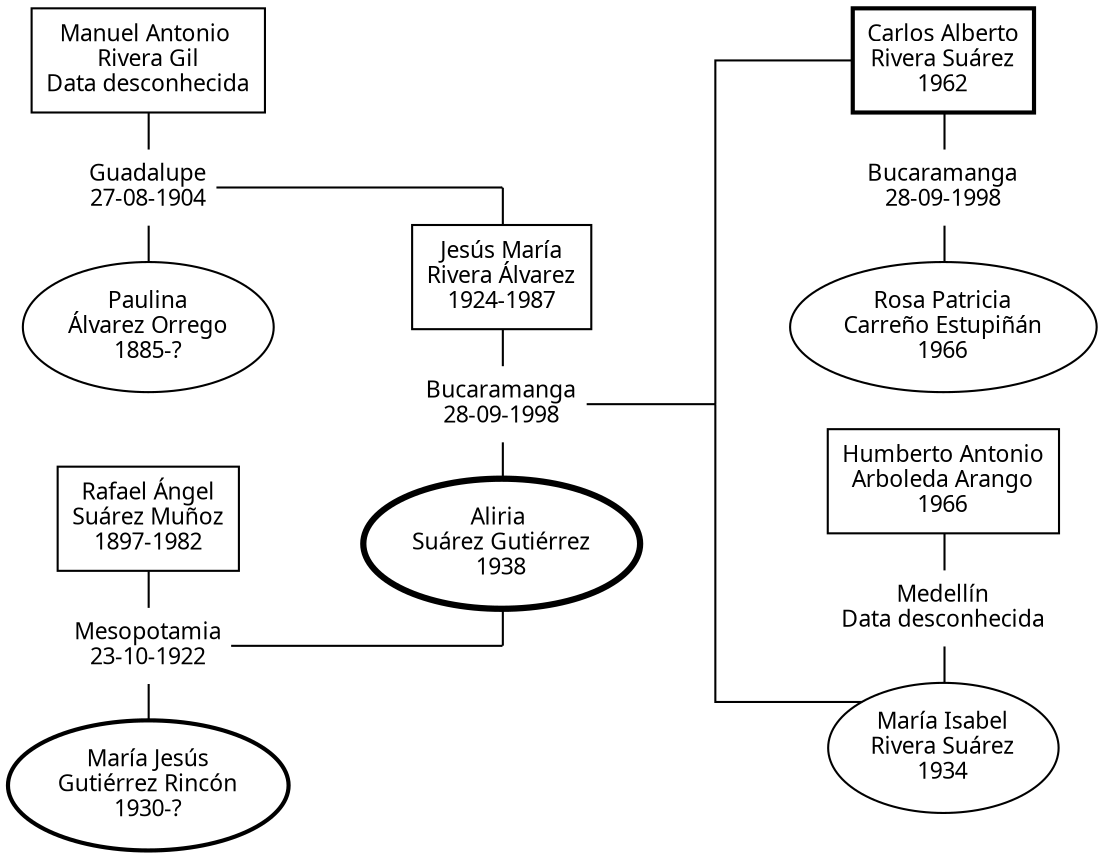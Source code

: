 digraph RiveraSuarez {
    compound=true;
    rankdir=LR
    splines=ortho;
    edge [dir=none];
    node [fontsize=11,fontname="Helvetic Neue LT Std", penwidth=1.0];

    subgraph Gparents {rank=same;
        // men
        node [shape=box, margin=0.1];
        Marg [label="Manuel Antonio \nRivera Gil\nData desconhecida"];
        Rasm [label="Rafael Ángel\nSuárez Muñoz\n1897-1982"];
        // women
        node [shape=oval, margin=0.05];
        Mjgr [penwidth=2.0, label="María Jesús\nGutiérrez Rincón\n1930-?"];
        Pao [label="Paulina\nÁlvarez Orrego\n1885-?"];
        // marriage boxes
        node [shape=plaintext];
        MargPao [label="Guadalupe\n27-08-1904"];
        RasmMjgr [label="Mesopotamia\n23-10-1922"];
        // edges
        Marg -> MargPao -> Pao;
        Rasm -> RasmMjgr-> Mjgr;
    }

    subgraph parents {rank=same;
        // men
        node [shape=box, margin=0.1];
        Jmra [label="Jesús María\nRivera Álvarez\n1924-1987"];
        // women
        node [shape=oval, margin=0.05];
        // marriage boxes
        Asg [penwidth=3.0, label="Aliria \nSuárez Gutiérrez\n1938"];
        node [shape=plaintext];
        JmraAsg [label="Bucaramanga\n28-09-1998"];
        // dummy points
        node [shape=point,width=0];
        JmraChild;
        AsgChild;
        // edges
        JmraChild -> Jmra -> JmraAsg -> Asg -> AsgChild;
    }

    MargPao -> JmraChild;
    RasmMjgr -> AsgChild;

    //     // dummy points
    subgraph Dchildren {rank=same;
        node [shape=point,width=0];
        JmraAsgChildren;
        // edges
    }

    JmraAsg -> JmraAsgChildren;

    subgraph children {rank=same;
        // men
        node [shape=box, margin=0.1];
        Cars [penwidth=2.0, label="Carlos Alberto\nRivera Suárez\n1962"];
        Haaa [label="Humberto Antonio\nArboleda Arango\n1966"];
        // women
        node [shape=oval, margin=0.05];
        Rpce [label="Rosa Patricia\nCarreño Estupiñán\n1966"];
        Mirs [label="María Isabel\nRivera Suárez\n1934"];
        // marriage boxes
        node [shape=plaintext];
        CarsRpce [label="Bucaramanga\n28-09-1998"];
        HaaaMirs [label="Medellín\nData desconhecida"];
        // edges
        Cars -> CarsRpce -> Rpce;
        Haaa -> HaaaMirs -> Mirs;
    }

      JmraAsgChildren -> Cars;
      JmraAsgChildren -> Mirs;

}
